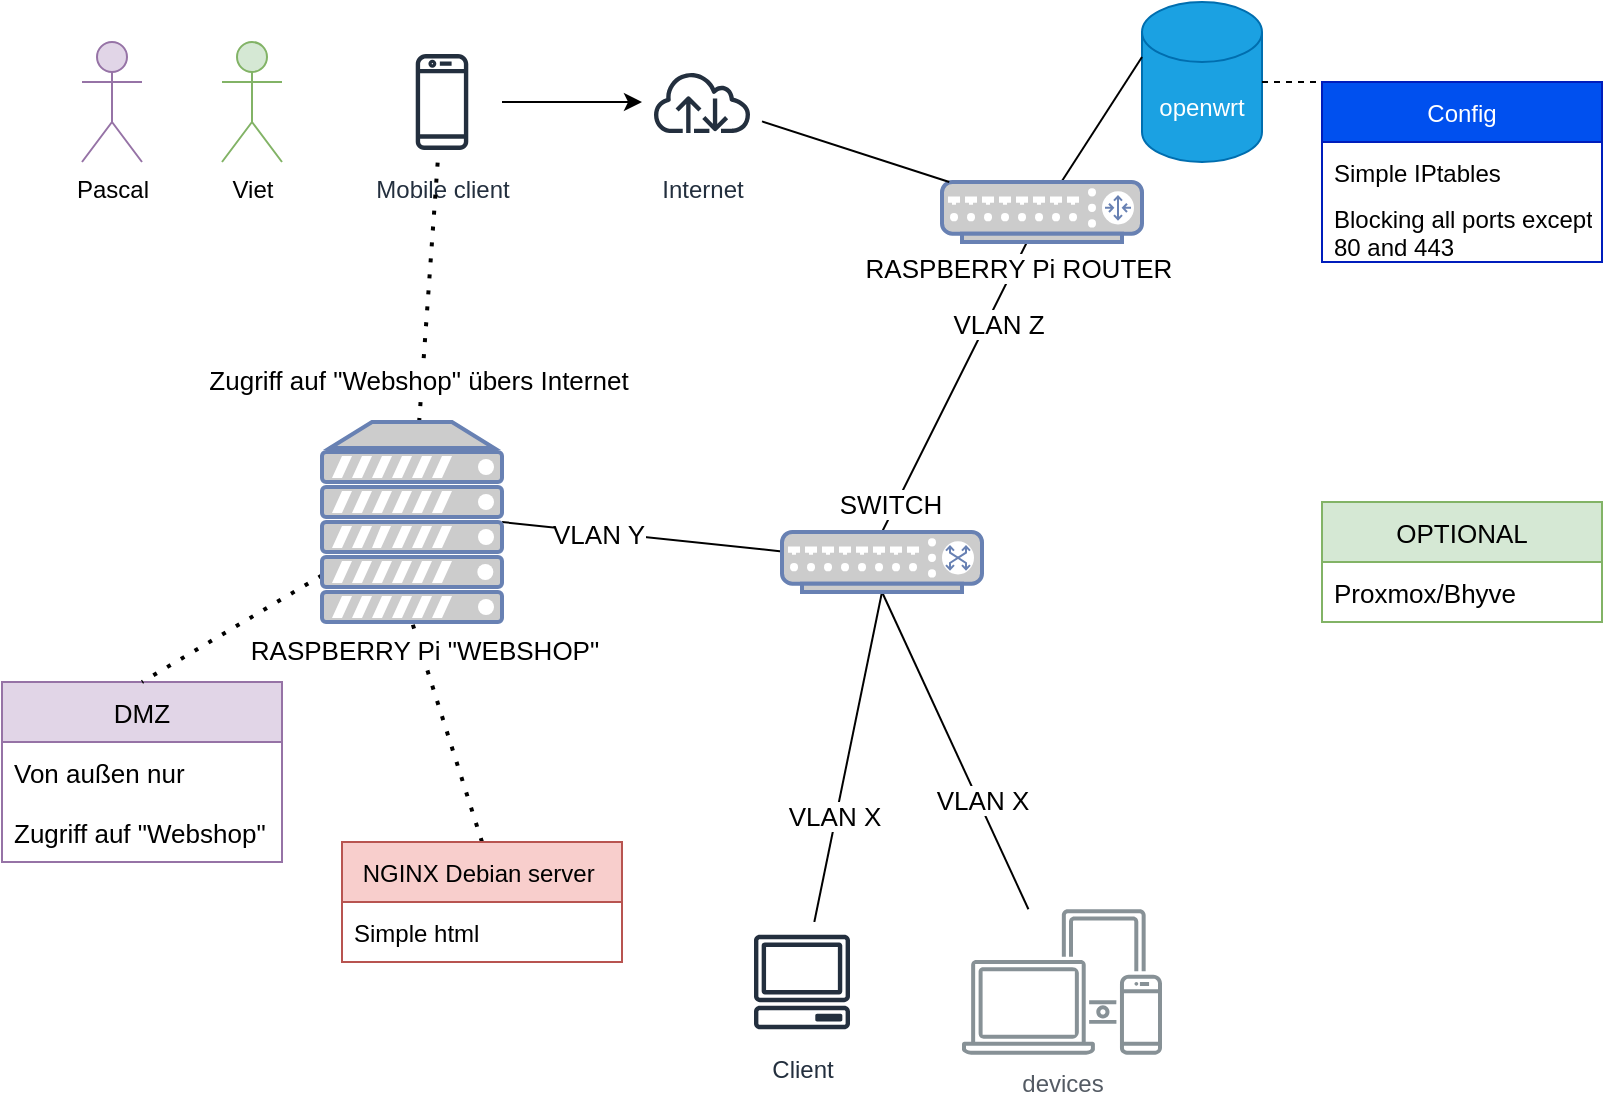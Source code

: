 <mxfile version="20.4.0" type="device"><diagram id="C5RBs43oDa-KdzZeNtuy" name="Page-1"><mxGraphModel dx="1454" dy="804" grid="1" gridSize="10" guides="1" tooltips="1" connect="1" arrows="1" fold="1" page="1" pageScale="1" pageWidth="827" pageHeight="1169" math="0" shadow="0"><root><mxCell id="WIyWlLk6GJQsqaUBKTNV-0"/><mxCell id="WIyWlLk6GJQsqaUBKTNV-1" parent="WIyWlLk6GJQsqaUBKTNV-0"/><mxCell id="nhi5EjXNlTLfUYBzb_Tw-2" value="" style="endArrow=none;dashed=1;html=1;dashPattern=1 3;strokeWidth=2;rounded=0;entryX=0.5;entryY=1;entryDx=0;entryDy=0;exitX=0.5;exitY=0;exitDx=0;exitDy=0;entryPerimeter=0;" parent="WIyWlLk6GJQsqaUBKTNV-1" source="nhi5EjXNlTLfUYBzb_Tw-12" target="fuZ0p3iFgJMVBHAM8c7h-30" edge="1"><mxGeometry width="50" height="50" relative="1" as="geometry"><mxPoint x="250" y="220" as="sourcePoint"/><mxPoint x="190" y="340" as="targetPoint"/></mxGeometry></mxCell><mxCell id="fuZ0p3iFgJMVBHAM8c7h-31" value="RASPBERRY Pi &quot;WEBSHOP&quot;" style="edgeLabel;html=1;align=center;verticalAlign=middle;resizable=0;points=[];fontSize=13;fontColor=#000000;" vertex="1" connectable="0" parent="nhi5EjXNlTLfUYBzb_Tw-2"><mxGeometry x="0.749" relative="1" as="geometry"><mxPoint x="1" as="offset"/></mxGeometry></mxCell><mxCell id="nhi5EjXNlTLfUYBzb_Tw-3" value="openwrt" style="shape=cylinder3;whiteSpace=wrap;html=1;boundedLbl=1;backgroundOutline=1;size=15;fillColor=#1ba1e2;fontColor=#ffffff;strokeColor=#006EAF;" parent="WIyWlLk6GJQsqaUBKTNV-1" vertex="1"><mxGeometry x="570" y="10" width="60" height="80" as="geometry"/></mxCell><mxCell id="nhi5EjXNlTLfUYBzb_Tw-8" value="Pascal" style="shape=umlActor;verticalLabelPosition=bottom;verticalAlign=top;html=1;outlineConnect=0;fillColor=#e1d5e7;strokeColor=#9673a6;" parent="WIyWlLk6GJQsqaUBKTNV-1" vertex="1"><mxGeometry x="40" y="30" width="30" height="60" as="geometry"/></mxCell><mxCell id="nhi5EjXNlTLfUYBzb_Tw-9" value="Viet" style="shape=umlActor;verticalLabelPosition=bottom;verticalAlign=top;html=1;outlineConnect=0;fillColor=#d5e8d4;strokeColor=#82b366;" parent="WIyWlLk6GJQsqaUBKTNV-1" vertex="1"><mxGeometry x="110" y="30" width="30" height="60" as="geometry"/></mxCell><mxCell id="nhi5EjXNlTLfUYBzb_Tw-10" value="" style="endArrow=none;html=1;rounded=0;exitX=1;exitY=0.5;exitDx=0;exitDy=0;exitPerimeter=0;" parent="WIyWlLk6GJQsqaUBKTNV-1" source="fuZ0p3iFgJMVBHAM8c7h-30" target="fuZ0p3iFgJMVBHAM8c7h-23" edge="1"><mxGeometry width="50" height="50" relative="1" as="geometry"><mxPoint x="240" y="290" as="sourcePoint"/><mxPoint x="380" y="300" as="targetPoint"/></mxGeometry></mxCell><mxCell id="fuZ0p3iFgJMVBHAM8c7h-16" value="VLAN Y" style="edgeLabel;html=1;align=center;verticalAlign=middle;resizable=0;points=[];fontSize=13;" vertex="1" connectable="0" parent="nhi5EjXNlTLfUYBzb_Tw-10"><mxGeometry x="-0.313" y="-1" relative="1" as="geometry"><mxPoint as="offset"/></mxGeometry></mxCell><mxCell id="nhi5EjXNlTLfUYBzb_Tw-11" value="" style="endArrow=none;html=1;rounded=0;exitX=0;exitY=0;exitDx=0;exitDy=27.5;exitPerimeter=0;" parent="WIyWlLk6GJQsqaUBKTNV-1" source="nhi5EjXNlTLfUYBzb_Tw-3" target="fuZ0p3iFgJMVBHAM8c7h-5" edge="1"><mxGeometry width="50" height="50" relative="1" as="geometry"><mxPoint x="490" y="210" as="sourcePoint"/><mxPoint x="540" y="160" as="targetPoint"/></mxGeometry></mxCell><mxCell id="nhi5EjXNlTLfUYBzb_Tw-12" value="NGINX Debian server  " style="swimlane;fontStyle=0;childLayout=stackLayout;horizontal=1;startSize=30;horizontalStack=0;resizeParent=1;resizeParentMax=0;resizeLast=0;collapsible=1;marginBottom=0;fillColor=#f8cecc;strokeColor=#b85450;" parent="WIyWlLk6GJQsqaUBKTNV-1" vertex="1"><mxGeometry x="170" y="430" width="140" height="60" as="geometry"/></mxCell><mxCell id="nhi5EjXNlTLfUYBzb_Tw-13" value="Simple html" style="text;strokeColor=none;fillColor=none;align=left;verticalAlign=middle;spacingLeft=4;spacingRight=4;overflow=hidden;points=[[0,0.5],[1,0.5]];portConstraint=eastwest;rotatable=0;" parent="nhi5EjXNlTLfUYBzb_Tw-12" vertex="1"><mxGeometry y="30" width="140" height="30" as="geometry"/></mxCell><mxCell id="nhi5EjXNlTLfUYBzb_Tw-20" value="Config" style="swimlane;fontStyle=0;childLayout=stackLayout;horizontal=1;startSize=30;horizontalStack=0;resizeParent=1;resizeParentMax=0;resizeLast=0;collapsible=1;marginBottom=0;fillColor=#0050ef;fontColor=#ffffff;strokeColor=#001DBC;" parent="WIyWlLk6GJQsqaUBKTNV-1" vertex="1"><mxGeometry x="660" y="50" width="140" height="90" as="geometry"/></mxCell><mxCell id="nhi5EjXNlTLfUYBzb_Tw-21" value="Simple IPtables" style="text;strokeColor=none;fillColor=none;align=left;verticalAlign=middle;spacingLeft=4;spacingRight=4;overflow=hidden;points=[[0,0.5],[1,0.5]];portConstraint=eastwest;rotatable=0;" parent="nhi5EjXNlTLfUYBzb_Tw-20" vertex="1"><mxGeometry y="30" width="140" height="30" as="geometry"/></mxCell><mxCell id="nhi5EjXNlTLfUYBzb_Tw-22" value="Blocking all ports except:&#10;80 and 443" style="text;strokeColor=none;fillColor=none;align=left;verticalAlign=middle;spacingLeft=4;spacingRight=4;overflow=hidden;points=[[0,0.5],[1,0.5]];portConstraint=eastwest;rotatable=0;" parent="nhi5EjXNlTLfUYBzb_Tw-20" vertex="1"><mxGeometry y="60" width="140" height="30" as="geometry"/></mxCell><mxCell id="nhi5EjXNlTLfUYBzb_Tw-25" value="" style="endArrow=none;dashed=1;html=1;rounded=0;entryX=0;entryY=0;entryDx=0;entryDy=0;exitX=1;exitY=0.5;exitDx=0;exitDy=0;exitPerimeter=0;" parent="WIyWlLk6GJQsqaUBKTNV-1" source="nhi5EjXNlTLfUYBzb_Tw-3" target="nhi5EjXNlTLfUYBzb_Tw-20" edge="1"><mxGeometry width="50" height="50" relative="1" as="geometry"><mxPoint x="540" y="240" as="sourcePoint"/><mxPoint x="590" y="190" as="targetPoint"/></mxGeometry></mxCell><mxCell id="nkYlwV6tnj2DTE6aEswP-6" value="" style="endArrow=none;html=1;rounded=0;exitX=0.5;exitY=0;exitDx=0;exitDy=0;exitPerimeter=0;" parent="WIyWlLk6GJQsqaUBKTNV-1" source="fuZ0p3iFgJMVBHAM8c7h-23" target="fuZ0p3iFgJMVBHAM8c7h-5" edge="1"><mxGeometry width="50" height="50" relative="1" as="geometry"><mxPoint x="515.96" y="278" as="sourcePoint"/><mxPoint x="481.716" y="128.284" as="targetPoint"/></mxGeometry></mxCell><mxCell id="fuZ0p3iFgJMVBHAM8c7h-6" value="&lt;font style=&quot;font-size: 13px;&quot;&gt;RASPBERRY Pi ROUTER&lt;/font&gt;" style="edgeLabel;html=1;align=center;verticalAlign=middle;resizable=0;points=[];" vertex="1" connectable="0" parent="nkYlwV6tnj2DTE6aEswP-6"><mxGeometry x="0.829" y="-1" relative="1" as="geometry"><mxPoint as="offset"/></mxGeometry></mxCell><mxCell id="fuZ0p3iFgJMVBHAM8c7h-22" value="VLAN Z" style="edgeLabel;html=1;align=center;verticalAlign=middle;resizable=0;points=[];fontSize=13;" vertex="1" connectable="0" parent="nkYlwV6tnj2DTE6aEswP-6"><mxGeometry x="0.466" y="-5" relative="1" as="geometry"><mxPoint as="offset"/></mxGeometry></mxCell><mxCell id="fuZ0p3iFgJMVBHAM8c7h-24" value="SWITCH" style="edgeLabel;html=1;align=center;verticalAlign=middle;resizable=0;points=[];fontSize=13;fontColor=#000000;" vertex="1" connectable="0" parent="nkYlwV6tnj2DTE6aEswP-6"><mxGeometry x="-0.823" y="3" relative="1" as="geometry"><mxPoint as="offset"/></mxGeometry></mxCell><mxCell id="nkYlwV6tnj2DTE6aEswP-7" value="" style="endArrow=none;html=1;rounded=0;entryX=0.5;entryY=1;entryDx=0;entryDy=0;entryPerimeter=0;" parent="WIyWlLk6GJQsqaUBKTNV-1" source="fuZ0p3iFgJMVBHAM8c7h-3" edge="1" target="fuZ0p3iFgJMVBHAM8c7h-23"><mxGeometry width="50" height="50" relative="1" as="geometry"><mxPoint x="450" y="590" as="sourcePoint"/><mxPoint x="494" y="320" as="targetPoint"/></mxGeometry></mxCell><mxCell id="fuZ0p3iFgJMVBHAM8c7h-14" value="VLAN X" style="edgeLabel;html=1;align=center;verticalAlign=middle;resizable=0;points=[];fontSize=13;" vertex="1" connectable="0" parent="nkYlwV6tnj2DTE6aEswP-7"><mxGeometry x="-0.312" y="-2" relative="1" as="geometry"><mxPoint as="offset"/></mxGeometry></mxCell><mxCell id="nkYlwV6tnj2DTE6aEswP-8" value="" style="endArrow=none;html=1;rounded=0;entryX=0.5;entryY=1;entryDx=0;entryDy=0;entryPerimeter=0;" parent="WIyWlLk6GJQsqaUBKTNV-1" source="fuZ0p3iFgJMVBHAM8c7h-0" target="fuZ0p3iFgJMVBHAM8c7h-23" edge="1"><mxGeometry width="50" height="50" relative="1" as="geometry"><mxPoint x="613.125" y="520" as="sourcePoint"/><mxPoint x="481" y="320" as="targetPoint"/></mxGeometry></mxCell><mxCell id="fuZ0p3iFgJMVBHAM8c7h-13" value="VLAN X" style="edgeLabel;html=1;align=center;verticalAlign=middle;resizable=0;points=[];fontSize=13;" vertex="1" connectable="0" parent="nkYlwV6tnj2DTE6aEswP-8"><mxGeometry x="-0.355" y="1" relative="1" as="geometry"><mxPoint as="offset"/></mxGeometry></mxCell><mxCell id="fuZ0p3iFgJMVBHAM8c7h-0" value="Client" style="sketch=0;outlineConnect=0;fontColor=#232F3E;gradientColor=none;strokeColor=#232F3E;fillColor=#ffffff;dashed=0;verticalLabelPosition=bottom;verticalAlign=top;align=center;html=1;fontSize=12;fontStyle=0;aspect=fixed;shape=mxgraph.aws4.resourceIcon;resIcon=mxgraph.aws4.client;" vertex="1" parent="WIyWlLk6GJQsqaUBKTNV-1"><mxGeometry x="370" y="470" width="60" height="60" as="geometry"/></mxCell><mxCell id="fuZ0p3iFgJMVBHAM8c7h-1" value="Internet" style="sketch=0;outlineConnect=0;fontColor=#232F3E;gradientColor=none;strokeColor=#232F3E;fillColor=#ffffff;dashed=0;verticalLabelPosition=bottom;verticalAlign=top;align=center;html=1;fontSize=12;fontStyle=0;aspect=fixed;shape=mxgraph.aws4.resourceIcon;resIcon=mxgraph.aws4.internet;" vertex="1" parent="WIyWlLk6GJQsqaUBKTNV-1"><mxGeometry x="320" y="30" width="60" height="60" as="geometry"/></mxCell><mxCell id="fuZ0p3iFgJMVBHAM8c7h-2" value="Mobile client" style="sketch=0;outlineConnect=0;fontColor=#232F3E;gradientColor=none;strokeColor=#232F3E;fillColor=#ffffff;dashed=0;verticalLabelPosition=bottom;verticalAlign=top;align=center;html=1;fontSize=12;fontStyle=0;aspect=fixed;shape=mxgraph.aws4.resourceIcon;resIcon=mxgraph.aws4.mobile_client;" vertex="1" parent="WIyWlLk6GJQsqaUBKTNV-1"><mxGeometry x="190" y="30" width="60" height="60" as="geometry"/></mxCell><mxCell id="fuZ0p3iFgJMVBHAM8c7h-3" value="devices" style="sketch=0;outlineConnect=0;gradientColor=none;fontColor=#545B64;strokeColor=none;fillColor=#879196;dashed=0;verticalLabelPosition=bottom;verticalAlign=top;align=center;html=1;fontSize=12;fontStyle=0;aspect=fixed;shape=mxgraph.aws4.illustration_devices;pointerEvents=1" vertex="1" parent="WIyWlLk6GJQsqaUBKTNV-1"><mxGeometry x="480" y="463.5" width="100" height="73" as="geometry"/></mxCell><mxCell id="fuZ0p3iFgJMVBHAM8c7h-5" value="" style="fontColor=#0066CC;verticalAlign=top;verticalLabelPosition=bottom;labelPosition=center;align=center;html=1;outlineConnect=0;fillColor=#CCCCCC;strokeColor=#6881B3;gradientColor=none;gradientDirection=north;strokeWidth=2;shape=mxgraph.networks.router;" vertex="1" parent="WIyWlLk6GJQsqaUBKTNV-1"><mxGeometry x="470" y="100" width="100" height="30" as="geometry"/></mxCell><mxCell id="fuZ0p3iFgJMVBHAM8c7h-7" value="" style="endArrow=classic;html=1;rounded=0;fontSize=13;" edge="1" parent="WIyWlLk6GJQsqaUBKTNV-1" source="fuZ0p3iFgJMVBHAM8c7h-2" target="fuZ0p3iFgJMVBHAM8c7h-1"><mxGeometry width="50" height="50" relative="1" as="geometry"><mxPoint x="570" y="390" as="sourcePoint"/><mxPoint x="620" y="340" as="targetPoint"/></mxGeometry></mxCell><mxCell id="fuZ0p3iFgJMVBHAM8c7h-9" value="" style="endArrow=none;html=1;rounded=0;fontSize=13;" edge="1" parent="WIyWlLk6GJQsqaUBKTNV-1" source="fuZ0p3iFgJMVBHAM8c7h-5" target="fuZ0p3iFgJMVBHAM8c7h-1"><mxGeometry width="50" height="50" relative="1" as="geometry"><mxPoint x="570" y="390" as="sourcePoint"/><mxPoint x="620" y="340" as="targetPoint"/></mxGeometry></mxCell><mxCell id="fuZ0p3iFgJMVBHAM8c7h-10" value="" style="endArrow=none;dashed=1;html=1;dashPattern=1 3;strokeWidth=2;rounded=0;fontSize=13;" edge="1" parent="WIyWlLk6GJQsqaUBKTNV-1" source="fuZ0p3iFgJMVBHAM8c7h-30" target="fuZ0p3iFgJMVBHAM8c7h-2"><mxGeometry width="50" height="50" relative="1" as="geometry"><mxPoint x="196.266" y="240.394" as="sourcePoint"/><mxPoint x="620" y="340" as="targetPoint"/></mxGeometry></mxCell><mxCell id="fuZ0p3iFgJMVBHAM8c7h-11" value="Zugriff auf &quot;Webshop&quot; übers Internet" style="edgeLabel;html=1;align=center;verticalAlign=middle;resizable=0;points=[];fontSize=13;" vertex="1" connectable="0" parent="fuZ0p3iFgJMVBHAM8c7h-10"><mxGeometry x="-0.673" y="2" relative="1" as="geometry"><mxPoint as="offset"/></mxGeometry></mxCell><mxCell id="fuZ0p3iFgJMVBHAM8c7h-17" value="DMZ" style="swimlane;fontStyle=0;childLayout=stackLayout;horizontal=1;startSize=30;horizontalStack=0;resizeParent=1;resizeParentMax=0;resizeLast=0;collapsible=1;marginBottom=0;fontSize=13;fillColor=#e1d5e7;strokeColor=#9673a6;" vertex="1" parent="WIyWlLk6GJQsqaUBKTNV-1"><mxGeometry y="350" width="140" height="90" as="geometry"/></mxCell><mxCell id="fuZ0p3iFgJMVBHAM8c7h-18" value="Von außen nur " style="text;strokeColor=none;fillColor=none;align=left;verticalAlign=middle;spacingLeft=4;spacingRight=4;overflow=hidden;points=[[0,0.5],[1,0.5]];portConstraint=eastwest;rotatable=0;fontSize=13;" vertex="1" parent="fuZ0p3iFgJMVBHAM8c7h-17"><mxGeometry y="30" width="140" height="30" as="geometry"/></mxCell><mxCell id="fuZ0p3iFgJMVBHAM8c7h-19" value="Zugriff auf &quot;Webshop&quot;" style="text;strokeColor=none;fillColor=none;align=left;verticalAlign=middle;spacingLeft=4;spacingRight=4;overflow=hidden;points=[[0,0.5],[1,0.5]];portConstraint=eastwest;rotatable=0;fontSize=13;" vertex="1" parent="fuZ0p3iFgJMVBHAM8c7h-17"><mxGeometry y="60" width="140" height="30" as="geometry"/></mxCell><mxCell id="fuZ0p3iFgJMVBHAM8c7h-21" value="" style="endArrow=none;dashed=1;html=1;dashPattern=1 3;strokeWidth=2;rounded=0;fontSize=13;entryX=0.5;entryY=0;entryDx=0;entryDy=0;" edge="1" parent="WIyWlLk6GJQsqaUBKTNV-1" source="fuZ0p3iFgJMVBHAM8c7h-30" target="fuZ0p3iFgJMVBHAM8c7h-17"><mxGeometry width="50" height="50" relative="1" as="geometry"><mxPoint x="145.279" y="312.361" as="sourcePoint"/><mxPoint x="620" y="340" as="targetPoint"/></mxGeometry></mxCell><mxCell id="fuZ0p3iFgJMVBHAM8c7h-23" value="" style="fontColor=#0066CC;verticalAlign=top;verticalLabelPosition=bottom;labelPosition=center;align=center;html=1;outlineConnect=0;fillColor=#CCCCCC;strokeColor=#6881B3;gradientColor=none;gradientDirection=north;strokeWidth=2;shape=mxgraph.networks.switch;fontSize=13;" vertex="1" parent="WIyWlLk6GJQsqaUBKTNV-1"><mxGeometry x="390" y="275" width="100" height="30" as="geometry"/></mxCell><mxCell id="fuZ0p3iFgJMVBHAM8c7h-25" value="OPTIONAL" style="swimlane;fontStyle=0;childLayout=stackLayout;horizontal=1;startSize=30;horizontalStack=0;resizeParent=1;resizeParentMax=0;resizeLast=0;collapsible=1;marginBottom=0;fontSize=13;fillColor=#d5e8d4;strokeColor=#82b366;" vertex="1" parent="WIyWlLk6GJQsqaUBKTNV-1"><mxGeometry x="660" y="260" width="140" height="60" as="geometry"/></mxCell><mxCell id="fuZ0p3iFgJMVBHAM8c7h-27" value="Proxmox/Bhyve" style="text;strokeColor=none;fillColor=none;align=left;verticalAlign=middle;spacingLeft=4;spacingRight=4;overflow=hidden;points=[[0,0.5],[1,0.5]];portConstraint=eastwest;rotatable=0;fontSize=13;fontColor=#000000;" vertex="1" parent="fuZ0p3iFgJMVBHAM8c7h-25"><mxGeometry y="30" width="140" height="30" as="geometry"/></mxCell><mxCell id="fuZ0p3iFgJMVBHAM8c7h-30" value="" style="fontColor=#0066CC;verticalAlign=top;verticalLabelPosition=bottom;labelPosition=center;align=center;html=1;outlineConnect=0;fillColor=#CCCCCC;strokeColor=#6881B3;gradientColor=none;gradientDirection=north;strokeWidth=2;shape=mxgraph.networks.server;fontSize=13;" vertex="1" parent="WIyWlLk6GJQsqaUBKTNV-1"><mxGeometry x="160" y="220" width="90" height="100" as="geometry"/></mxCell></root></mxGraphModel></diagram></mxfile>
